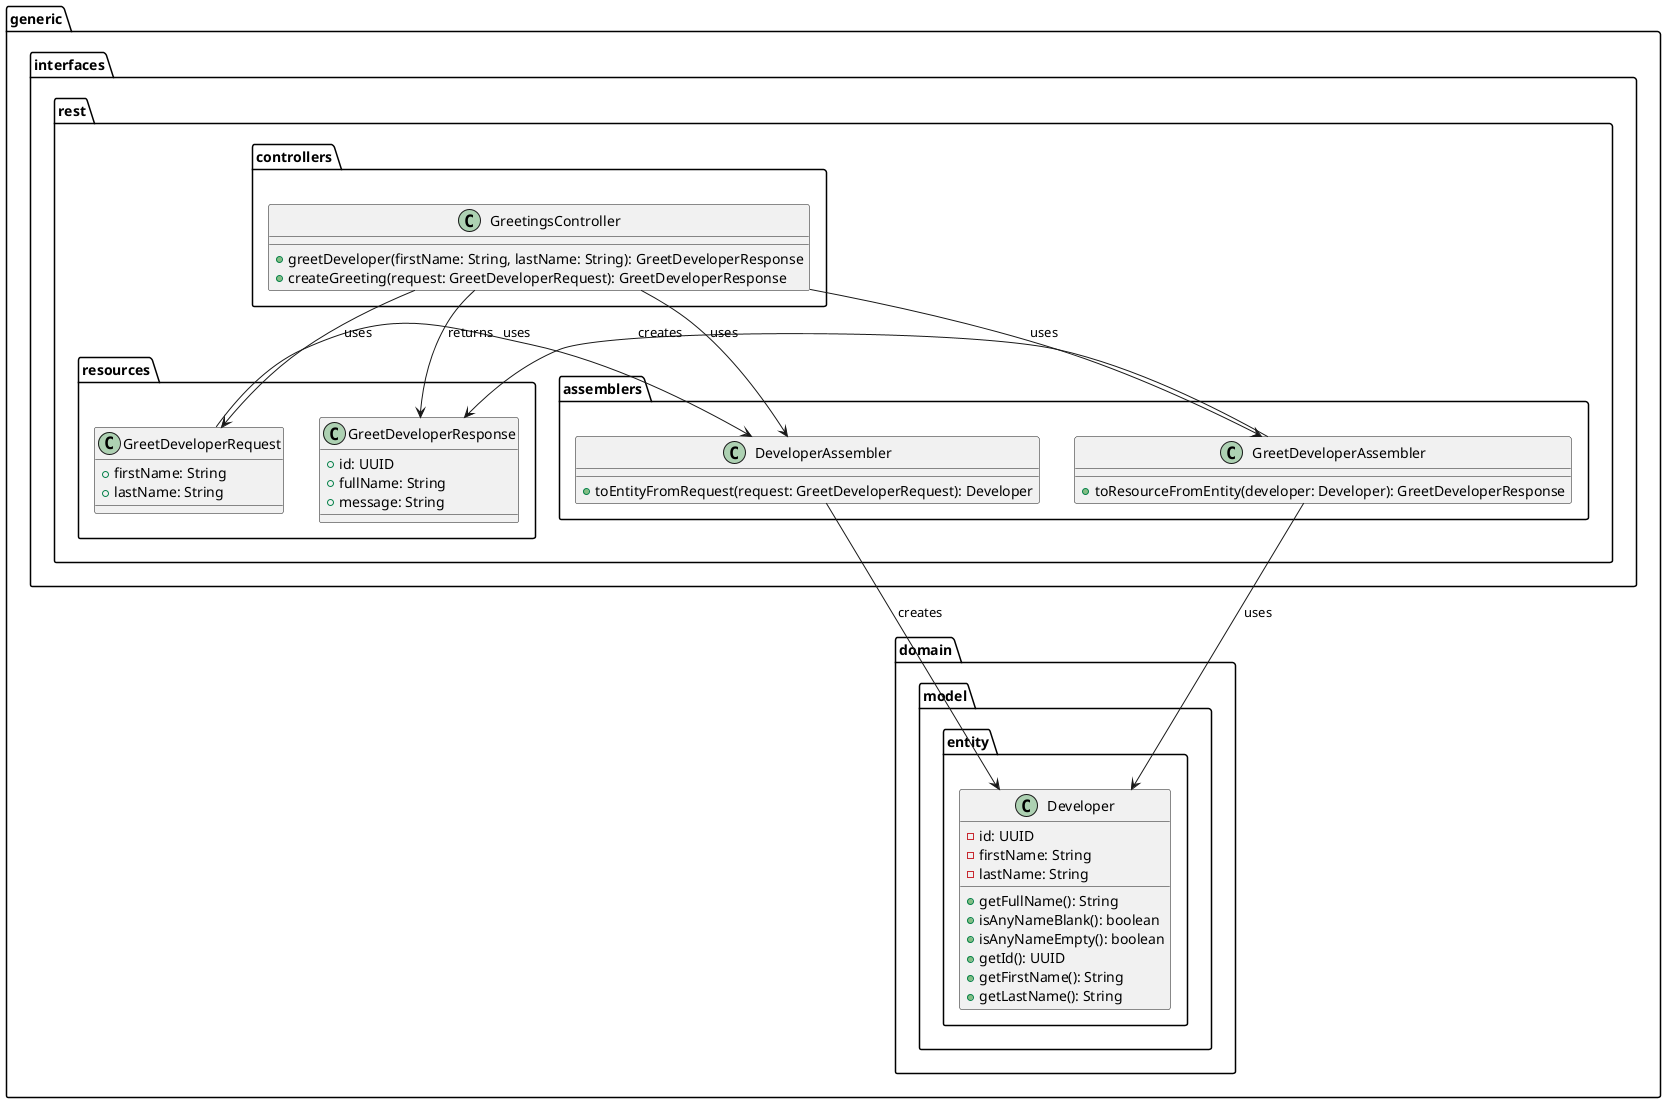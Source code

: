 @startuml

package "generic.domain.model.entity" {
    class Developer {
        - id: UUID
        - firstName: String
        - lastName: String
        + getFullName(): String
        + isAnyNameBlank(): boolean
        + isAnyNameEmpty(): boolean
        + getId(): UUID
        + getFirstName(): String
        + getLastName(): String
    }
}

package "generic.interfaces.rest.resources" {
    class GreetDeveloperRequest {
        + firstName: String
        + lastName: String
    }
    class GreetDeveloperResponse {
        + id: UUID
        + fullName: String
        + message: String
    }
}

package "generic.interfaces.rest.assemblers" {
    class DeveloperAssembler {
        + toEntityFromRequest(request: GreetDeveloperRequest): Developer
    }
    class GreetDeveloperAssembler {
        + toResourceFromEntity(developer: Developer): GreetDeveloperResponse
    }
}

package "generic.interfaces.rest.controllers" {
    class GreetingsController {
        + greetDeveloper(firstName: String, lastName: String): GreetDeveloperResponse
        + createGreeting(request: GreetDeveloperRequest): GreetDeveloperResponse
    }
}

GreetDeveloperRequest --> DeveloperAssembler : uses
DeveloperAssembler --> Developer : creates
GreetingsController --> DeveloperAssembler : uses
GreetingsController --> GreetDeveloperAssembler : uses
GreetingsController --> GreetDeveloperRequest : uses
GreetingsController --> GreetDeveloperResponse : returns
GreetDeveloperAssembler --> Developer : uses
GreetDeveloperAssembler --> GreetDeveloperResponse : creates

@enduml
